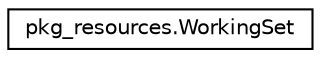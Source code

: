 digraph "Graphical Class Hierarchy"
{
 // LATEX_PDF_SIZE
  edge [fontname="Helvetica",fontsize="10",labelfontname="Helvetica",labelfontsize="10"];
  node [fontname="Helvetica",fontsize="10",shape=record];
  rankdir="LR";
  Node0 [label="pkg_resources.WorkingSet",height=0.2,width=0.4,color="black", fillcolor="white", style="filled",URL="$classpkg__resources_1_1WorkingSet.html",tooltip=" "];
}
